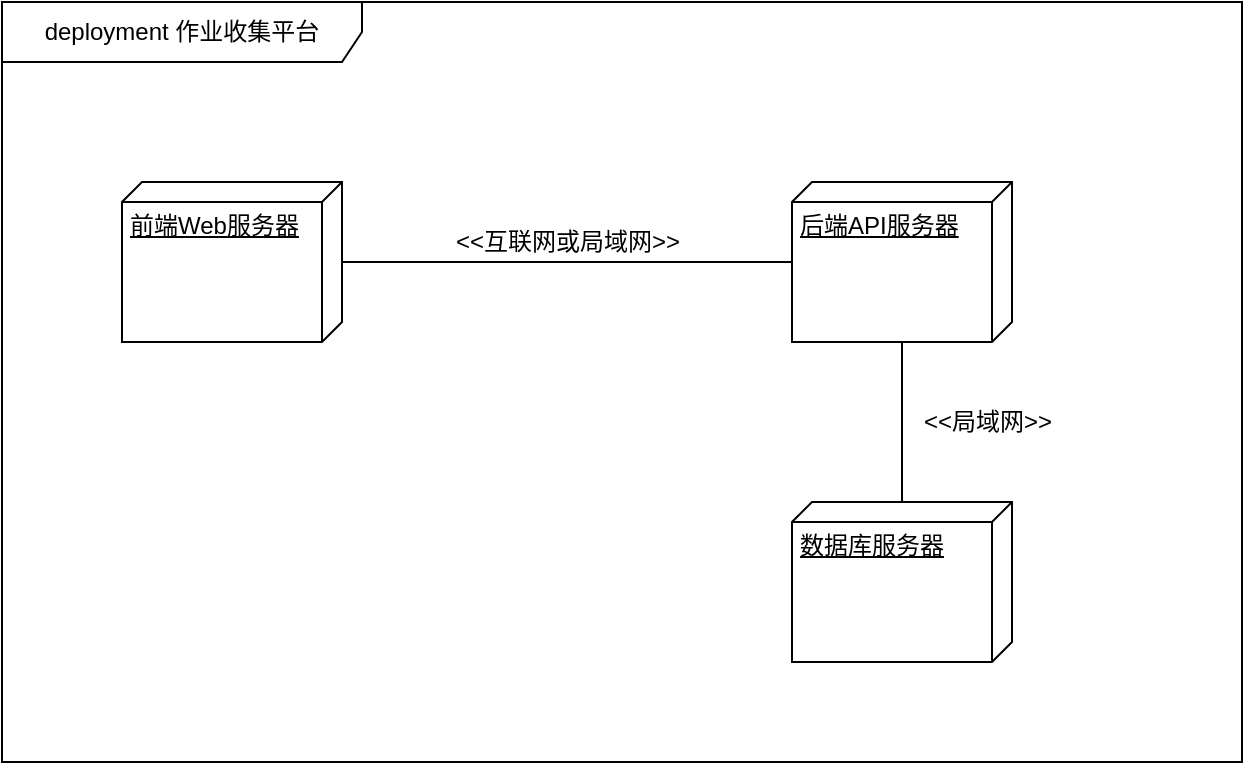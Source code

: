 <mxfile pages="1" version="11.2.5" type="device"><diagram id="6v3zixv0JQtm9U4BihsW" name="第 1 页"><mxGraphModel dx="1086" dy="818" grid="1" gridSize="10" guides="1" tooltips="1" connect="1" arrows="1" fold="1" page="1" pageScale="1" pageWidth="827" pageHeight="1169" math="0" shadow="0"><root><mxCell id="0"/><mxCell id="1" parent="0"/><mxCell id="vFYGgTP0qPSi09hcQWgi-1" value="deployment 作业收集平台" style="shape=umlFrame;whiteSpace=wrap;html=1;width=180;height=30;" parent="1" vertex="1"><mxGeometry x="20" y="20" width="620" height="380" as="geometry"/></mxCell><mxCell id="vFYGgTP0qPSi09hcQWgi-4" value="" style="edgeStyle=orthogonalEdgeStyle;rounded=0;orthogonalLoop=1;jettySize=auto;html=1;endArrow=none;endFill=0;" parent="1" source="vFYGgTP0qPSi09hcQWgi-2" target="vFYGgTP0qPSi09hcQWgi-3" edge="1"><mxGeometry relative="1" as="geometry"/></mxCell><mxCell id="vFYGgTP0qPSi09hcQWgi-2" value="前端Web服务器" style="verticalAlign=top;align=left;spacingTop=8;spacingLeft=2;spacingRight=12;shape=cube;size=10;direction=south;fontStyle=4;html=1;" parent="1" vertex="1"><mxGeometry x="80" y="110" width="110" height="80" as="geometry"/></mxCell><mxCell id="vFYGgTP0qPSi09hcQWgi-6" value="" style="edgeStyle=orthogonalEdgeStyle;rounded=0;orthogonalLoop=1;jettySize=auto;html=1;endArrow=none;endFill=0;" parent="1" source="vFYGgTP0qPSi09hcQWgi-3" target="vFYGgTP0qPSi09hcQWgi-5" edge="1"><mxGeometry relative="1" as="geometry"/></mxCell><mxCell id="vFYGgTP0qPSi09hcQWgi-3" value="后端API服务器" style="verticalAlign=top;align=left;spacingTop=8;spacingLeft=2;spacingRight=12;shape=cube;size=10;direction=south;fontStyle=4;html=1;" parent="1" vertex="1"><mxGeometry x="415" y="110" width="110" height="80" as="geometry"/></mxCell><mxCell id="vFYGgTP0qPSi09hcQWgi-5" value="数据库服务器" style="verticalAlign=top;align=left;spacingTop=8;spacingLeft=2;spacingRight=12;shape=cube;size=10;direction=south;fontStyle=4;html=1;" parent="1" vertex="1"><mxGeometry x="415" y="270" width="110" height="80" as="geometry"/></mxCell><mxCell id="vFYGgTP0qPSi09hcQWgi-7" value="&amp;lt;&amp;lt;互联网或局域网&amp;gt;&amp;gt;" style="text;html=1;strokeColor=none;fillColor=none;align=center;verticalAlign=middle;whiteSpace=wrap;rounded=0;" parent="1" vertex="1"><mxGeometry x="242.5" y="130" width="120" height="20" as="geometry"/></mxCell><mxCell id="vFYGgTP0qPSi09hcQWgi-8" value="&amp;lt;&amp;lt;局域网&amp;gt;&amp;gt;" style="text;html=1;strokeColor=none;fillColor=none;align=center;verticalAlign=middle;whiteSpace=wrap;rounded=0;" parent="1" vertex="1"><mxGeometry x="476" y="220" width="74" height="20" as="geometry"/></mxCell></root></mxGraphModel></diagram></mxfile>